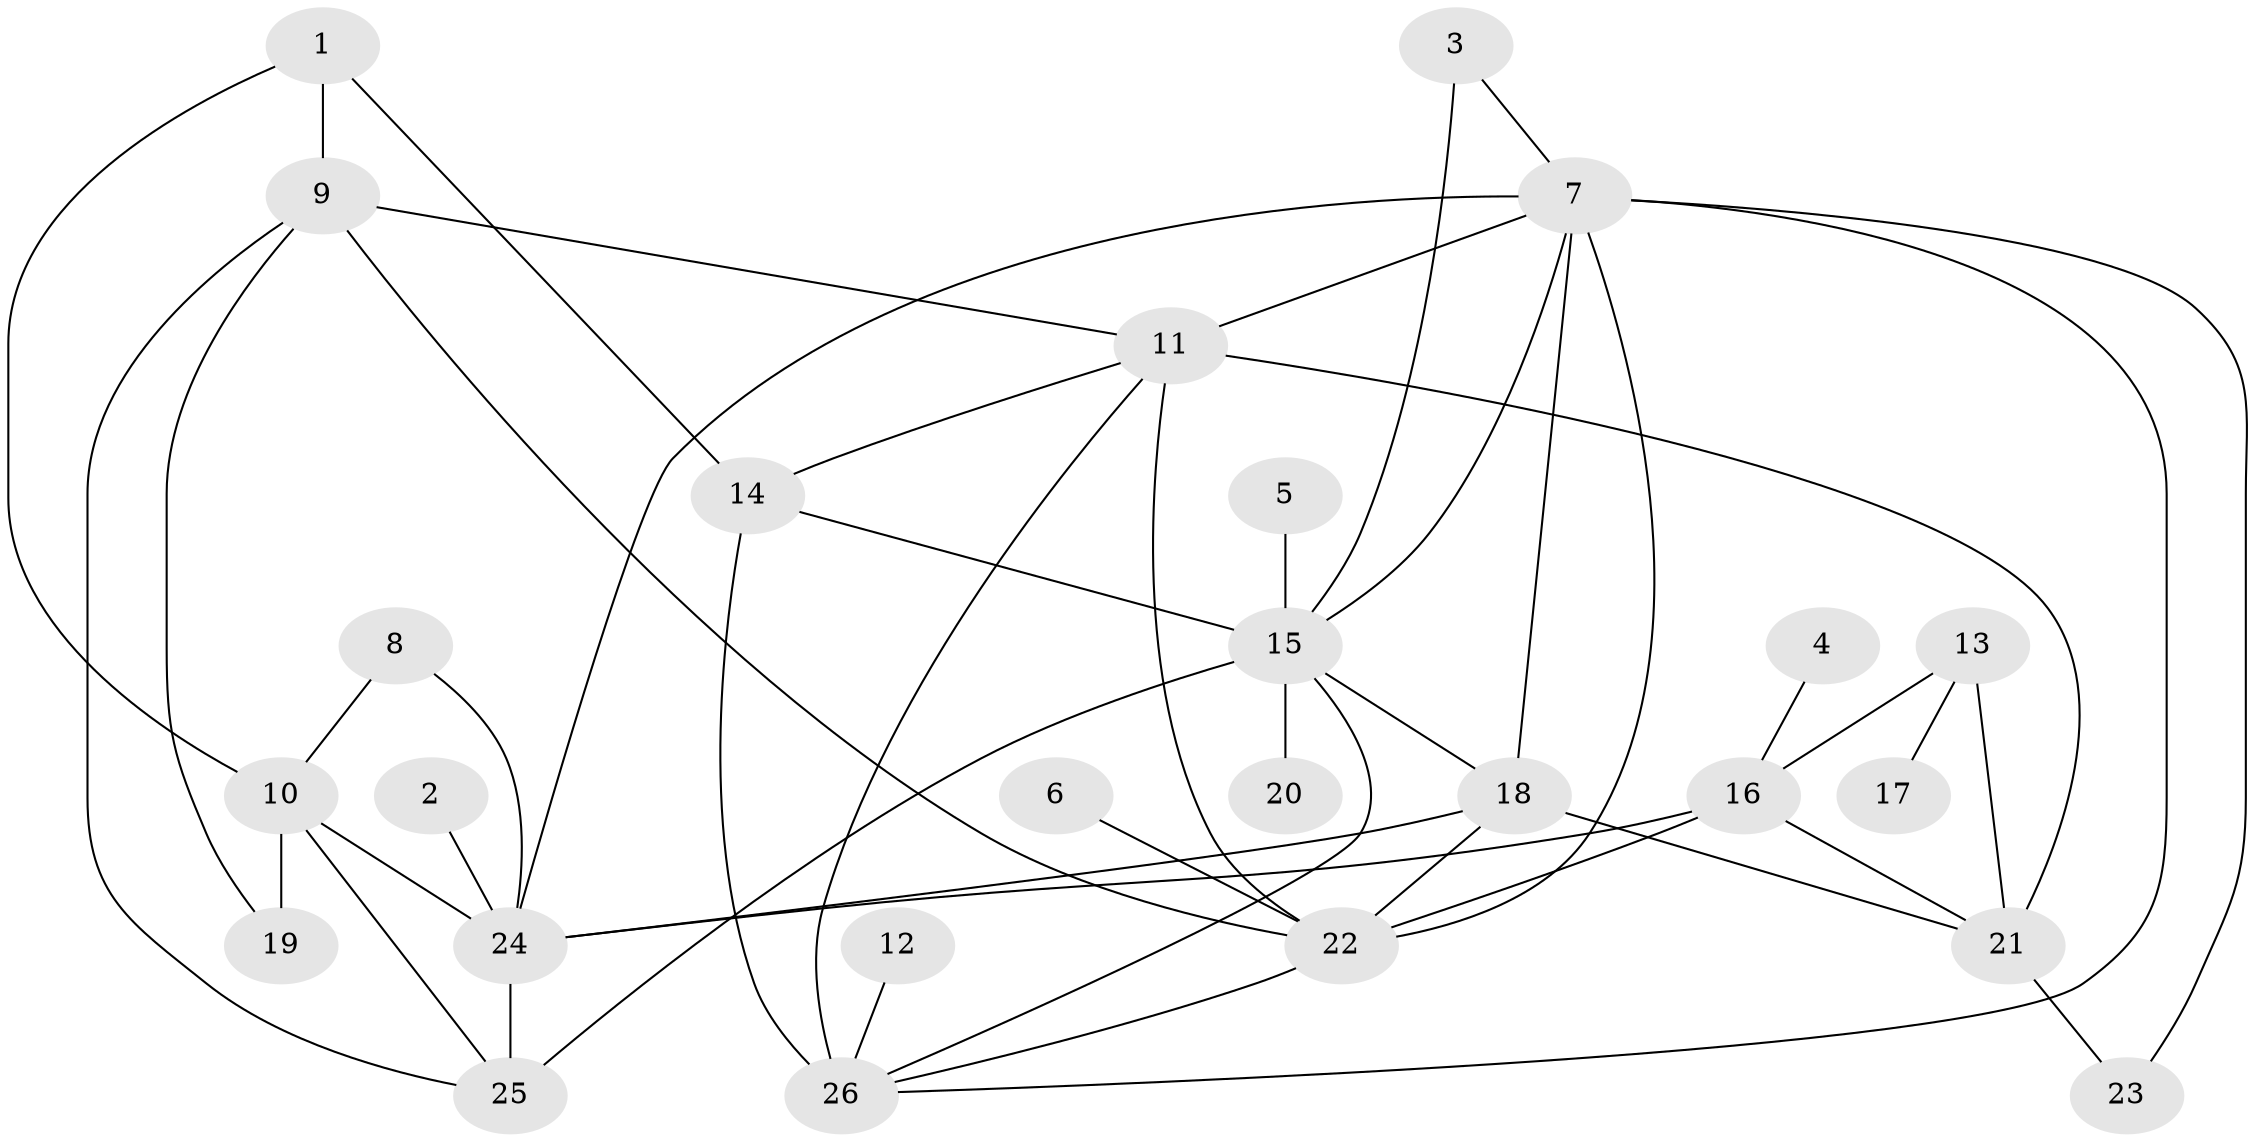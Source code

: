 // original degree distribution, {4: 0.14814814814814814, 2: 0.18518518518518517, 3: 0.2037037037037037, 6: 0.07407407407407407, 9: 0.018518518518518517, 1: 0.18518518518518517, 5: 0.14814814814814814, 10: 0.018518518518518517, 0: 0.018518518518518517}
// Generated by graph-tools (version 1.1) at 2025/00/03/09/25 03:00:41]
// undirected, 26 vertices, 48 edges
graph export_dot {
graph [start="1"]
  node [color=gray90,style=filled];
  1;
  2;
  3;
  4;
  5;
  6;
  7;
  8;
  9;
  10;
  11;
  12;
  13;
  14;
  15;
  16;
  17;
  18;
  19;
  20;
  21;
  22;
  23;
  24;
  25;
  26;
  1 -- 9 [weight=1.0];
  1 -- 10 [weight=1.0];
  1 -- 14 [weight=1.0];
  2 -- 24 [weight=1.0];
  3 -- 7 [weight=1.0];
  3 -- 15 [weight=1.0];
  4 -- 16 [weight=1.0];
  5 -- 15 [weight=1.0];
  6 -- 22 [weight=1.0];
  7 -- 11 [weight=2.0];
  7 -- 15 [weight=1.0];
  7 -- 18 [weight=2.0];
  7 -- 22 [weight=1.0];
  7 -- 23 [weight=1.0];
  7 -- 24 [weight=1.0];
  7 -- 26 [weight=1.0];
  8 -- 10 [weight=1.0];
  8 -- 24 [weight=1.0];
  9 -- 11 [weight=1.0];
  9 -- 19 [weight=1.0];
  9 -- 22 [weight=1.0];
  9 -- 25 [weight=1.0];
  10 -- 19 [weight=2.0];
  10 -- 24 [weight=1.0];
  10 -- 25 [weight=1.0];
  11 -- 14 [weight=1.0];
  11 -- 21 [weight=2.0];
  11 -- 22 [weight=3.0];
  11 -- 26 [weight=3.0];
  12 -- 26 [weight=1.0];
  13 -- 16 [weight=1.0];
  13 -- 17 [weight=1.0];
  13 -- 21 [weight=2.0];
  14 -- 15 [weight=1.0];
  14 -- 26 [weight=1.0];
  15 -- 18 [weight=1.0];
  15 -- 20 [weight=1.0];
  15 -- 25 [weight=2.0];
  15 -- 26 [weight=1.0];
  16 -- 21 [weight=1.0];
  16 -- 22 [weight=1.0];
  16 -- 24 [weight=1.0];
  18 -- 21 [weight=2.0];
  18 -- 22 [weight=1.0];
  18 -- 24 [weight=2.0];
  21 -- 23 [weight=1.0];
  22 -- 26 [weight=1.0];
  24 -- 25 [weight=1.0];
}
